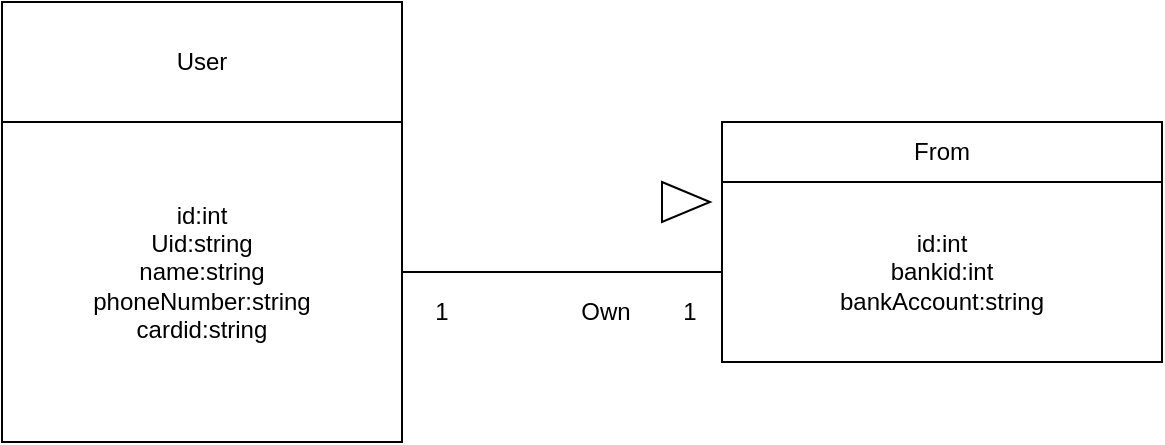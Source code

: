 <mxfile>
    <diagram id="3F5R6LyQl0UE_SooekEU" name="第1頁">
        <mxGraphModel dx="1404" dy="942" grid="1" gridSize="10" guides="1" tooltips="1" connect="1" arrows="1" fold="1" page="1" pageScale="1" pageWidth="827" pageHeight="1169" background="#ffffff" math="0" shadow="0">
            <root>
                <mxCell id="0"/>
                <mxCell id="1" parent="0"/>
                <mxCell id="6" style="edgeStyle=none;html=1;exitX=1;exitY=0.5;exitDx=0;exitDy=0;entryX=0;entryY=0.5;entryDx=0;entryDy=0;strokeColor=#000000;endArrow=none;endFill=0;" edge="1" parent="1" source="2" target="4">
                    <mxGeometry relative="1" as="geometry"/>
                </mxCell>
                <mxCell id="2" value="id:int&lt;br&gt;Uid:string&lt;br&gt;name:string&lt;br&gt;phoneNumber:string&lt;br&gt;cardid:string" style="rounded=0;whiteSpace=wrap;html=1;" vertex="1" parent="1">
                    <mxGeometry x="120" y="310" width="200" height="170" as="geometry"/>
                </mxCell>
                <mxCell id="3" value="User" style="rounded=0;whiteSpace=wrap;html=1;" vertex="1" parent="1">
                    <mxGeometry x="120" y="260" width="200" height="60" as="geometry"/>
                </mxCell>
                <mxCell id="4" value="id:int&lt;br&gt;bankid:int&lt;br&gt;bankAccount:string" style="rounded=0;whiteSpace=wrap;html=1;" vertex="1" parent="1">
                    <mxGeometry x="480" y="350" width="220" height="90" as="geometry"/>
                </mxCell>
                <mxCell id="5" value="From" style="rounded=0;whiteSpace=wrap;html=1;" vertex="1" parent="1">
                    <mxGeometry x="480" y="320" width="220" height="30" as="geometry"/>
                </mxCell>
                <mxCell id="7" value="" style="triangle;whiteSpace=wrap;html=1;" vertex="1" parent="1">
                    <mxGeometry x="450" y="350" width="24" height="20" as="geometry"/>
                </mxCell>
                <mxCell id="8" value="1" style="rounded=0;whiteSpace=wrap;html=1;strokeColor=none;" vertex="1" parent="1">
                    <mxGeometry x="330" y="400" width="20" height="30" as="geometry"/>
                </mxCell>
                <mxCell id="9" value="1" style="rounded=0;whiteSpace=wrap;html=1;strokeColor=none;" vertex="1" parent="1">
                    <mxGeometry x="454" y="400" width="20" height="30" as="geometry"/>
                </mxCell>
                <mxCell id="10" value="Own" style="rounded=0;whiteSpace=wrap;html=1;strokeColor=none;" vertex="1" parent="1">
                    <mxGeometry x="404" y="400" width="36" height="30" as="geometry"/>
                </mxCell>
            </root>
        </mxGraphModel>
    </diagram>
</mxfile>